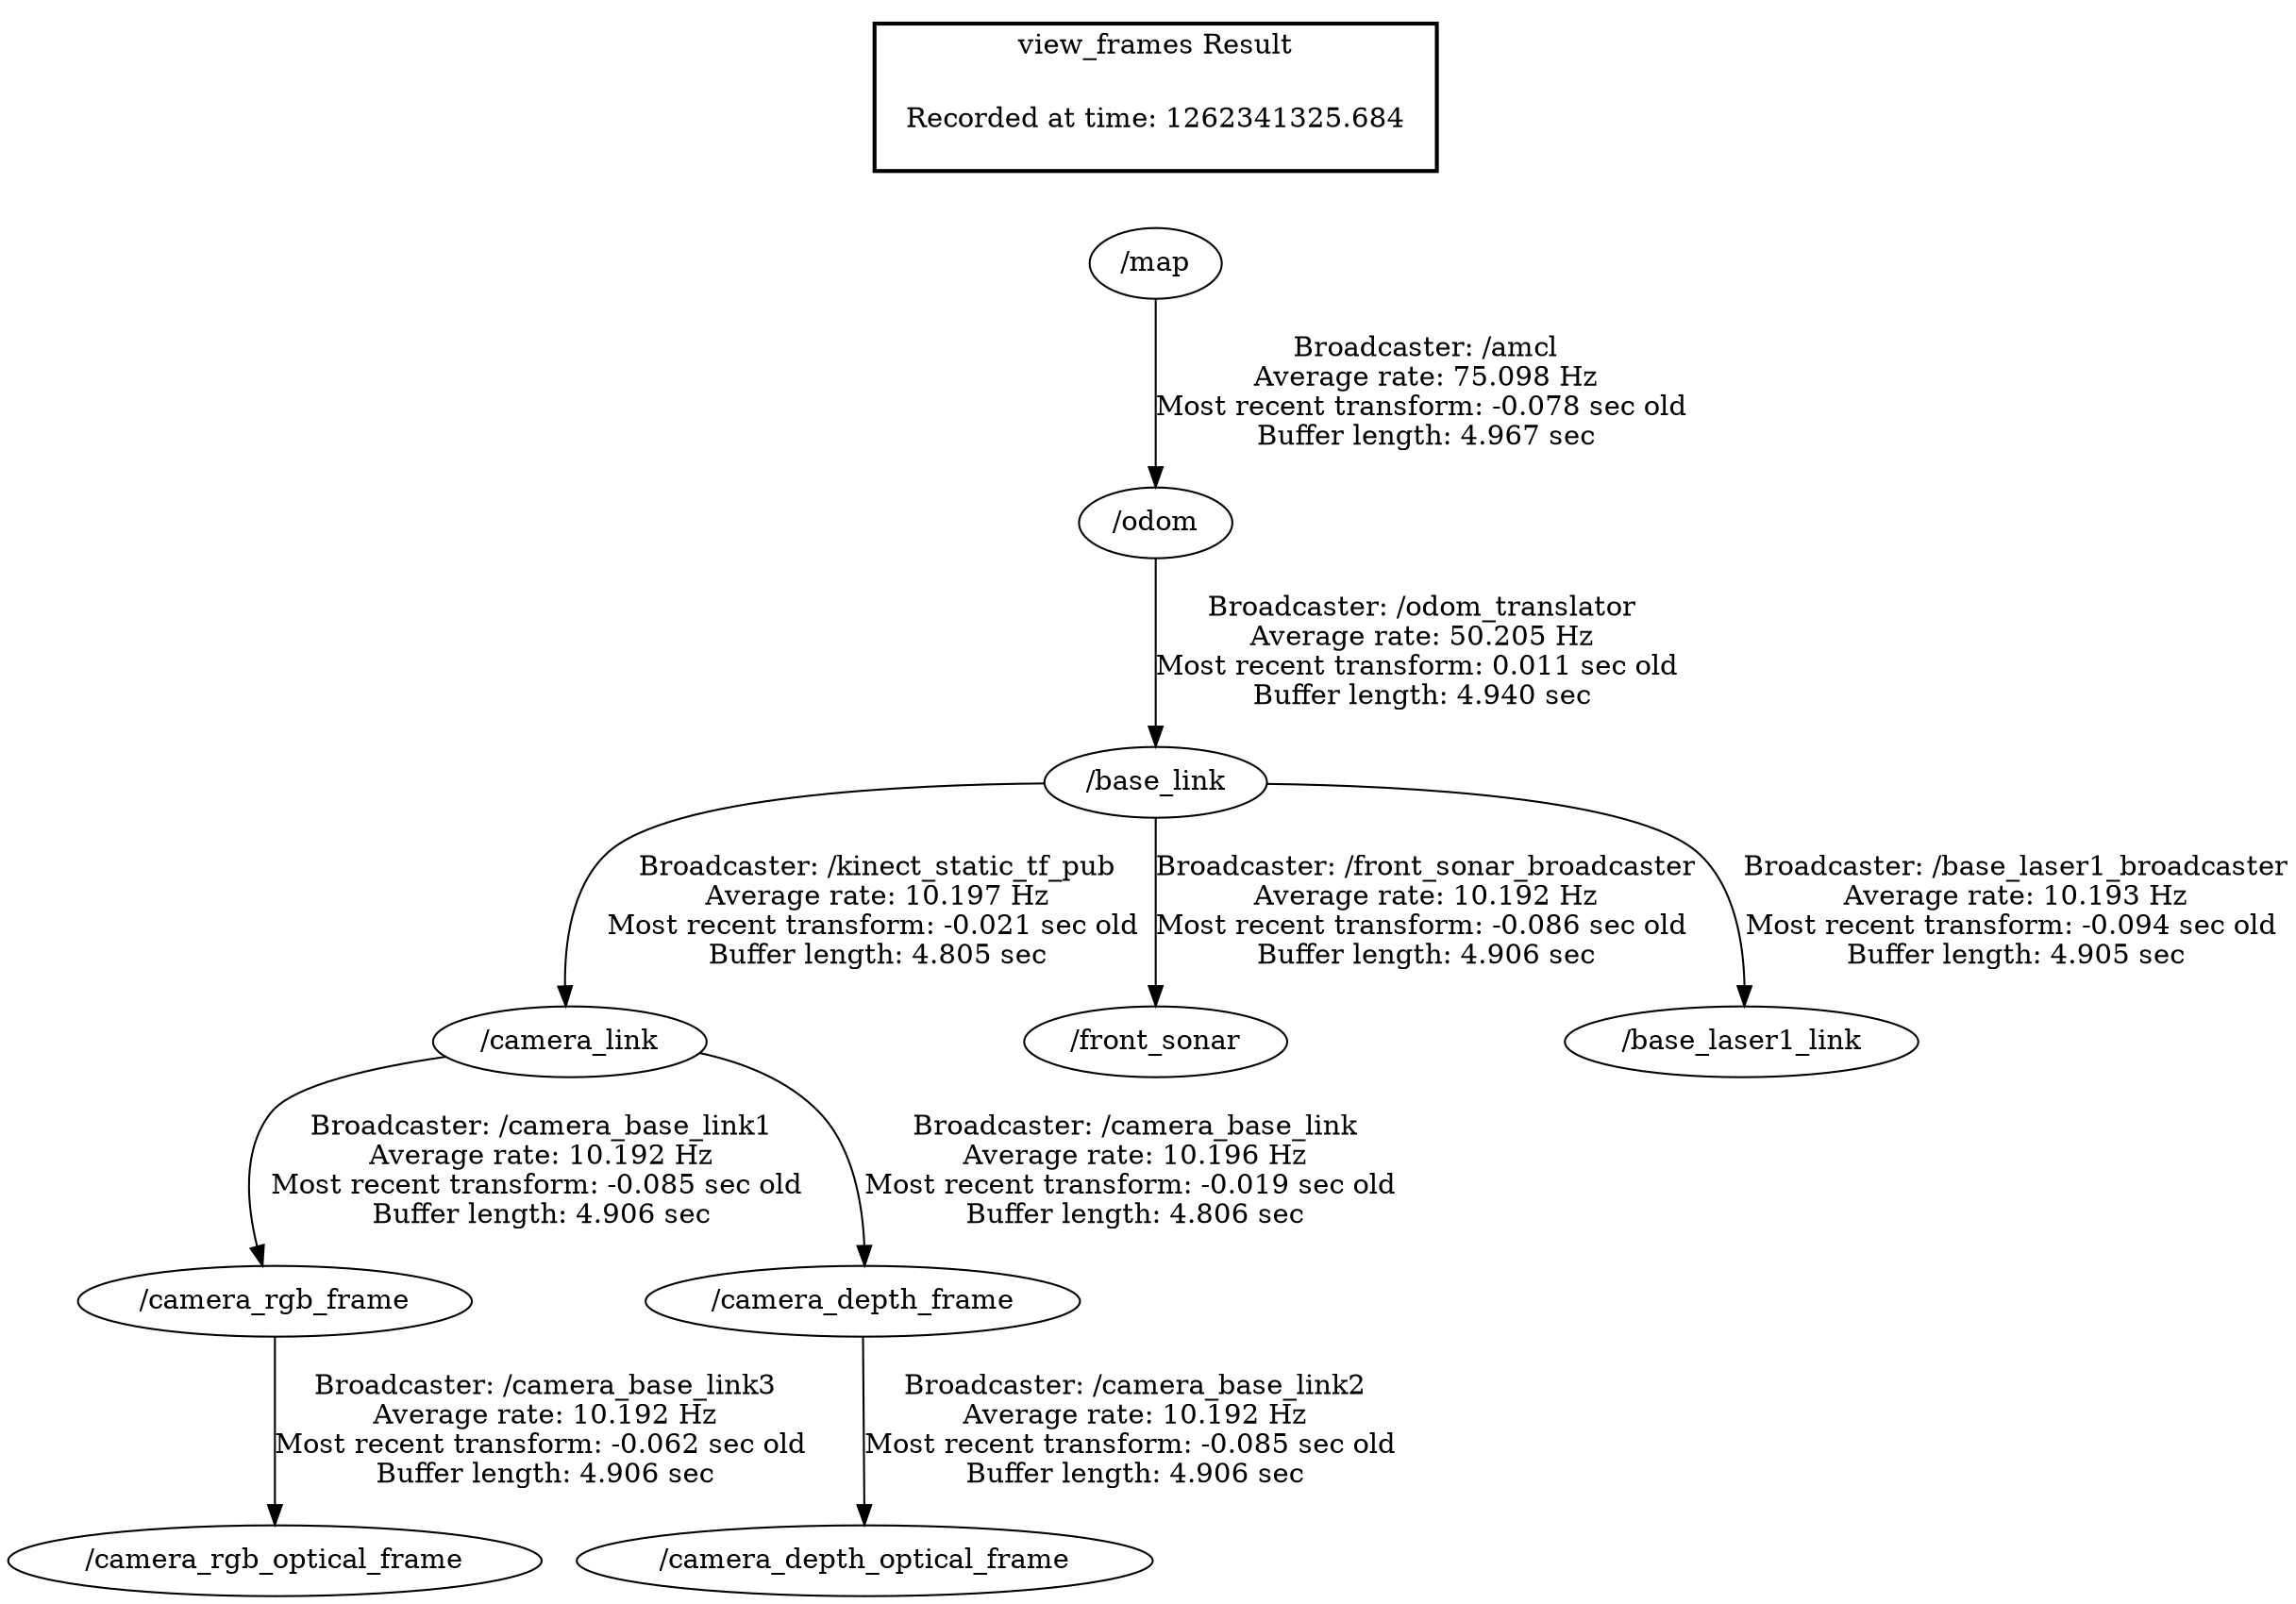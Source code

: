 digraph G {
"/odom" -> "/base_link"[label="Broadcaster: /odom_translator\nAverage rate: 50.205 Hz\nMost recent transform: 0.011 sec old \nBuffer length: 4.940 sec\n"];
"/map" -> "/odom"[label="Broadcaster: /amcl\nAverage rate: 75.098 Hz\nMost recent transform: -0.078 sec old \nBuffer length: 4.967 sec\n"];
"/camera_rgb_frame" -> "/camera_rgb_optical_frame"[label="Broadcaster: /camera_base_link3\nAverage rate: 10.192 Hz\nMost recent transform: -0.062 sec old \nBuffer length: 4.906 sec\n"];
"/camera_link" -> "/camera_rgb_frame"[label="Broadcaster: /camera_base_link1\nAverage rate: 10.192 Hz\nMost recent transform: -0.085 sec old \nBuffer length: 4.906 sec\n"];
"/camera_depth_frame" -> "/camera_depth_optical_frame"[label="Broadcaster: /camera_base_link2\nAverage rate: 10.192 Hz\nMost recent transform: -0.085 sec old \nBuffer length: 4.906 sec\n"];
"/camera_link" -> "/camera_depth_frame"[label="Broadcaster: /camera_base_link\nAverage rate: 10.196 Hz\nMost recent transform: -0.019 sec old \nBuffer length: 4.806 sec\n"];
"/base_link" -> "/front_sonar"[label="Broadcaster: /front_sonar_broadcaster\nAverage rate: 10.192 Hz\nMost recent transform: -0.086 sec old \nBuffer length: 4.906 sec\n"];
"/base_link" -> "/camera_link"[label="Broadcaster: /kinect_static_tf_pub\nAverage rate: 10.197 Hz\nMost recent transform: -0.021 sec old \nBuffer length: 4.805 sec\n"];
"/base_link" -> "/base_laser1_link"[label="Broadcaster: /base_laser1_broadcaster\nAverage rate: 10.193 Hz\nMost recent transform: -0.094 sec old \nBuffer length: 4.905 sec\n"];
edge [style=invis];
 subgraph cluster_legend { style=bold; color=black; label ="view_frames Result";
"Recorded at time: 1262341325.684"[ shape=plaintext ] ;
 }->"/map";
}